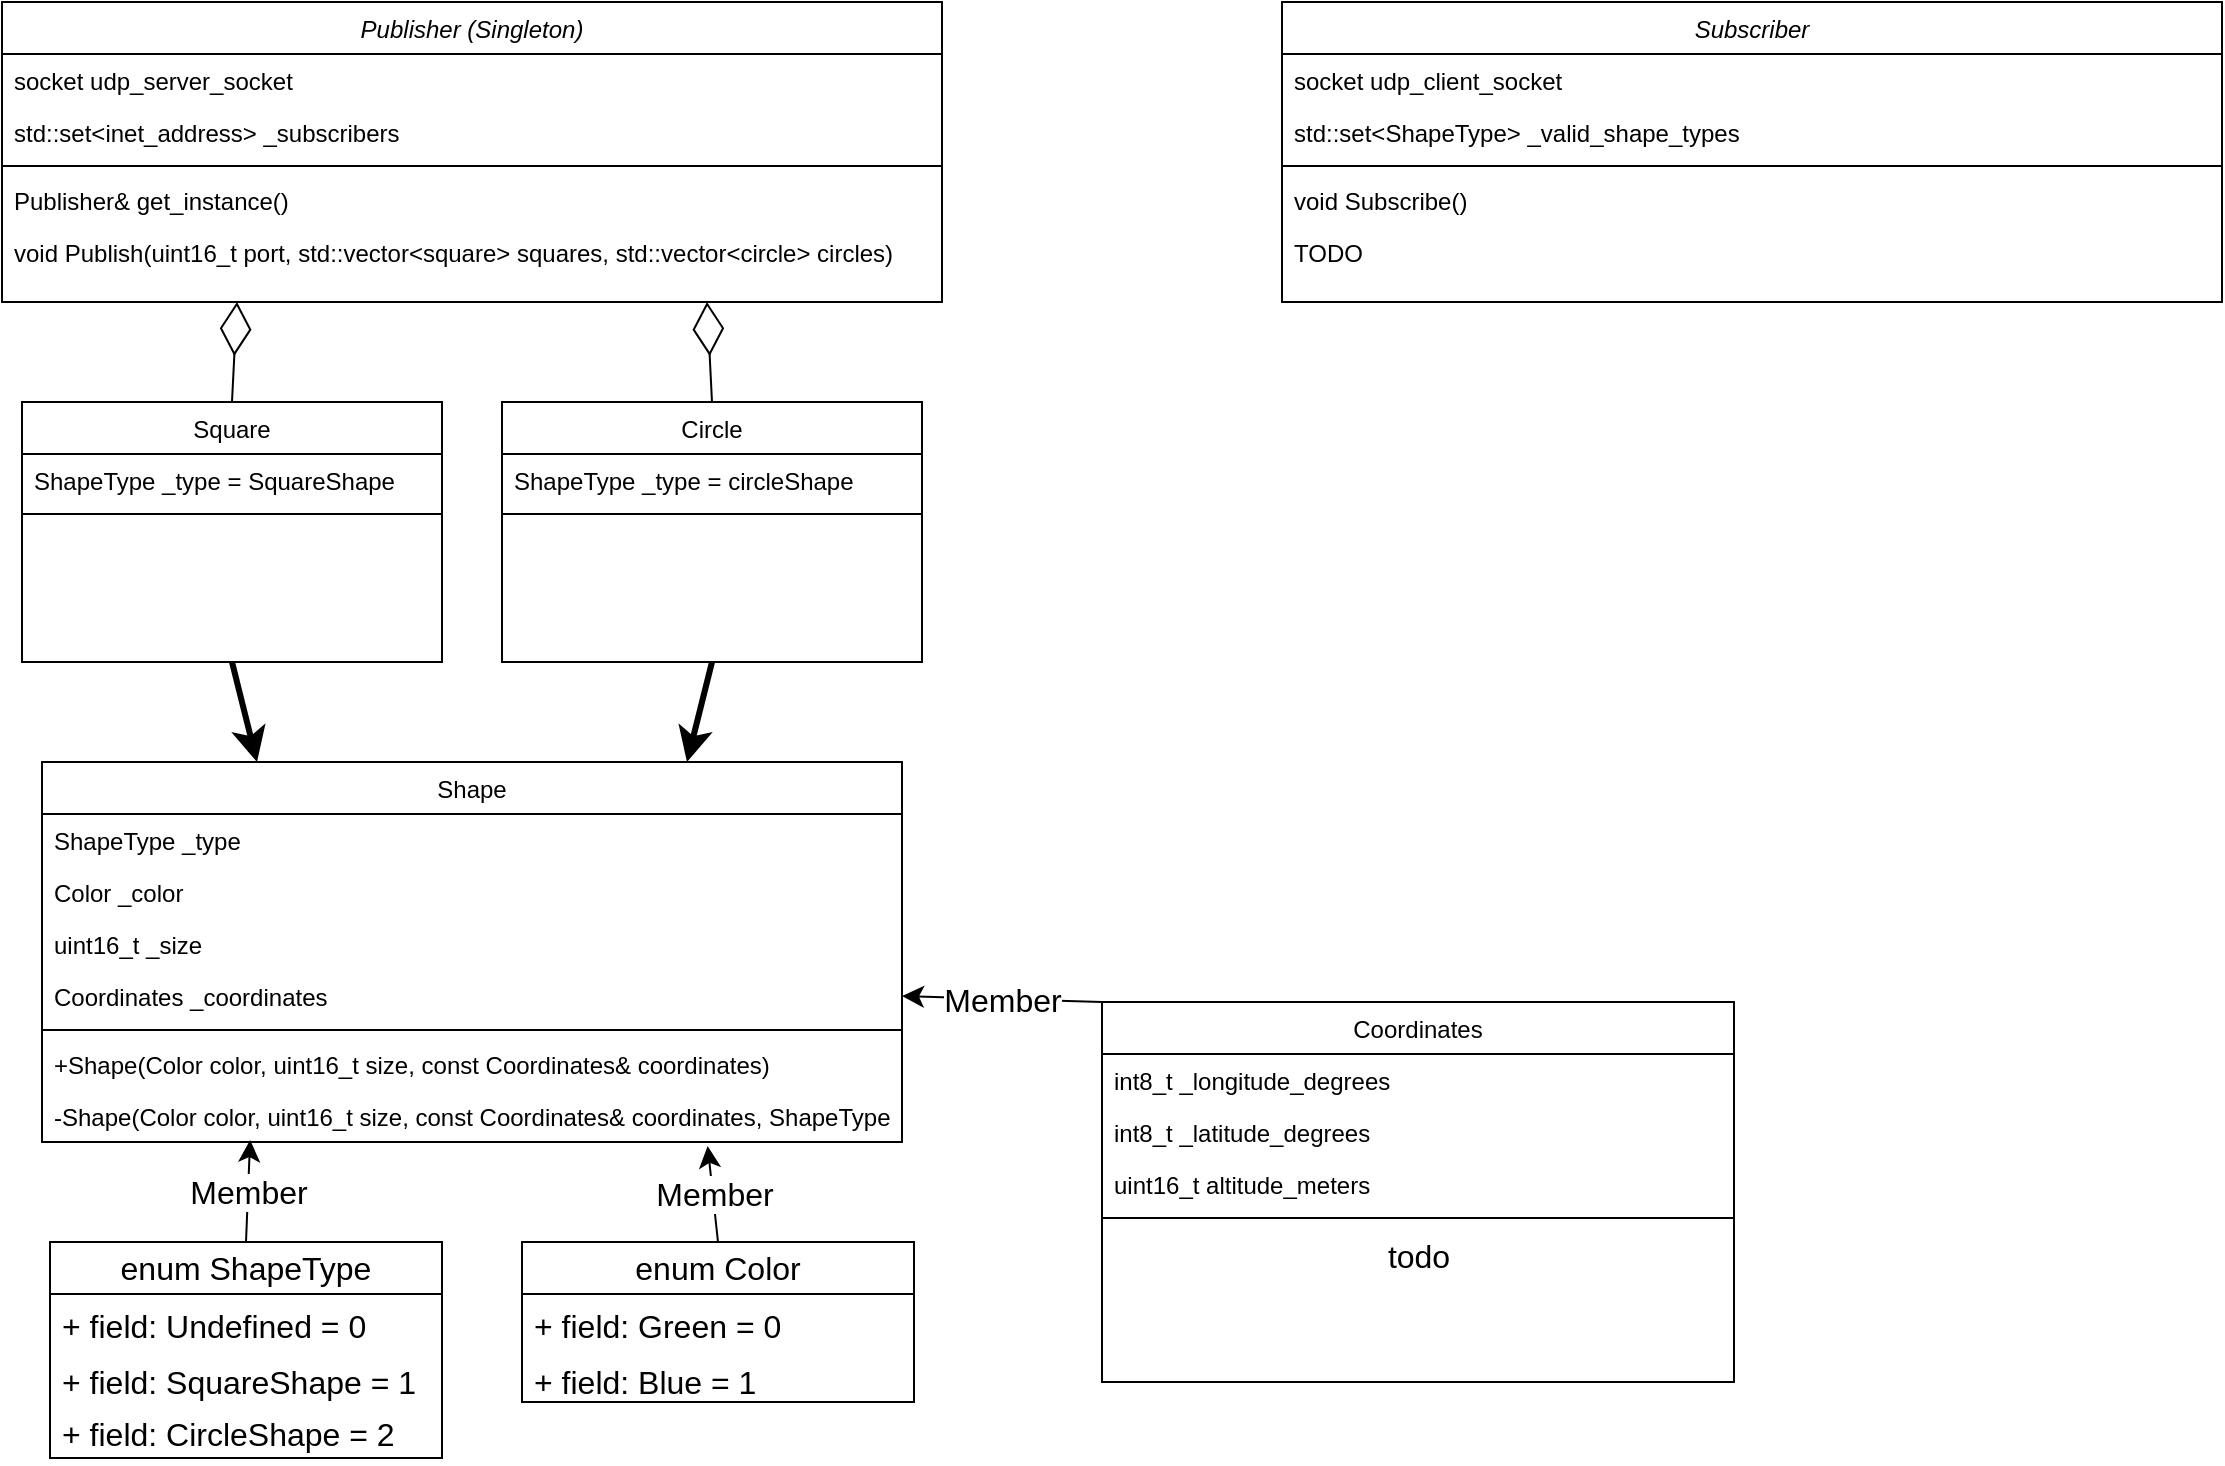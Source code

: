 <mxfile version="22.1.11" type="github">
  <diagram id="C5RBs43oDa-KdzZeNtuy" name="Page-1">
    <mxGraphModel dx="1434" dy="830" grid="1" gridSize="10" guides="1" tooltips="1" connect="1" arrows="1" fold="1" page="1" pageScale="1" pageWidth="827" pageHeight="1169" math="0" shadow="0">
      <root>
        <mxCell id="WIyWlLk6GJQsqaUBKTNV-0" />
        <mxCell id="WIyWlLk6GJQsqaUBKTNV-1" parent="WIyWlLk6GJQsqaUBKTNV-0" />
        <mxCell id="zkfFHV4jXpPFQw0GAbJ--0" value="Publisher (Singleton)" style="swimlane;fontStyle=2;align=center;verticalAlign=top;childLayout=stackLayout;horizontal=1;startSize=26;horizontalStack=0;resizeParent=1;resizeLast=0;collapsible=1;marginBottom=0;rounded=0;shadow=0;strokeWidth=1;" parent="WIyWlLk6GJQsqaUBKTNV-1" vertex="1">
          <mxGeometry y="120" width="470" height="150" as="geometry">
            <mxRectangle x="230" y="140" width="160" height="26" as="alternateBounds" />
          </mxGeometry>
        </mxCell>
        <mxCell id="zkfFHV4jXpPFQw0GAbJ--1" value="socket udp_server_socket" style="text;align=left;verticalAlign=top;spacingLeft=4;spacingRight=4;overflow=hidden;rotatable=0;points=[[0,0.5],[1,0.5]];portConstraint=eastwest;" parent="zkfFHV4jXpPFQw0GAbJ--0" vertex="1">
          <mxGeometry y="26" width="470" height="26" as="geometry" />
        </mxCell>
        <mxCell id="zkfFHV4jXpPFQw0GAbJ--2" value="std::set&lt;inet_address&gt; _subscribers" style="text;align=left;verticalAlign=top;spacingLeft=4;spacingRight=4;overflow=hidden;rotatable=0;points=[[0,0.5],[1,0.5]];portConstraint=eastwest;rounded=0;shadow=0;html=0;" parent="zkfFHV4jXpPFQw0GAbJ--0" vertex="1">
          <mxGeometry y="52" width="470" height="26" as="geometry" />
        </mxCell>
        <mxCell id="zkfFHV4jXpPFQw0GAbJ--4" value="" style="line;html=1;strokeWidth=1;align=left;verticalAlign=middle;spacingTop=-1;spacingLeft=3;spacingRight=3;rotatable=0;labelPosition=right;points=[];portConstraint=eastwest;" parent="zkfFHV4jXpPFQw0GAbJ--0" vertex="1">
          <mxGeometry y="78" width="470" height="8" as="geometry" />
        </mxCell>
        <mxCell id="zkfFHV4jXpPFQw0GAbJ--5" value="Publisher&amp; get_instance()" style="text;align=left;verticalAlign=top;spacingLeft=4;spacingRight=4;overflow=hidden;rotatable=0;points=[[0,0.5],[1,0.5]];portConstraint=eastwest;" parent="zkfFHV4jXpPFQw0GAbJ--0" vertex="1">
          <mxGeometry y="86" width="470" height="26" as="geometry" />
        </mxCell>
        <mxCell id="IdNMKk3uAsHPZ-OxQO7P-3" value="void Publish(uint16_t port, std::vector&lt;square&gt; squares, std::vector&lt;circle&gt; circles)" style="text;align=left;verticalAlign=top;spacingLeft=4;spacingRight=4;overflow=hidden;rotatable=0;points=[[0,0.5],[1,0.5]];portConstraint=eastwest;" vertex="1" parent="zkfFHV4jXpPFQw0GAbJ--0">
          <mxGeometry y="112" width="470" height="26" as="geometry" />
        </mxCell>
        <mxCell id="zkfFHV4jXpPFQw0GAbJ--6" value="Shape" style="swimlane;fontStyle=0;align=center;verticalAlign=top;childLayout=stackLayout;horizontal=1;startSize=26;horizontalStack=0;resizeParent=1;resizeLast=0;collapsible=1;marginBottom=0;rounded=0;shadow=0;strokeWidth=1;" parent="WIyWlLk6GJQsqaUBKTNV-1" vertex="1">
          <mxGeometry x="20" y="500" width="430" height="190" as="geometry">
            <mxRectangle x="130" y="380" width="160" height="26" as="alternateBounds" />
          </mxGeometry>
        </mxCell>
        <mxCell id="zkfFHV4jXpPFQw0GAbJ--7" value="ShapeType _type" style="text;align=left;verticalAlign=top;spacingLeft=4;spacingRight=4;overflow=hidden;rotatable=0;points=[[0,0.5],[1,0.5]];portConstraint=eastwest;" parent="zkfFHV4jXpPFQw0GAbJ--6" vertex="1">
          <mxGeometry y="26" width="430" height="26" as="geometry" />
        </mxCell>
        <mxCell id="zkfFHV4jXpPFQw0GAbJ--8" value="Color _color" style="text;align=left;verticalAlign=top;spacingLeft=4;spacingRight=4;overflow=hidden;rotatable=0;points=[[0,0.5],[1,0.5]];portConstraint=eastwest;rounded=0;shadow=0;html=0;" parent="zkfFHV4jXpPFQw0GAbJ--6" vertex="1">
          <mxGeometry y="52" width="430" height="26" as="geometry" />
        </mxCell>
        <mxCell id="IdNMKk3uAsHPZ-OxQO7P-5" value="uint16_t _size" style="text;align=left;verticalAlign=top;spacingLeft=4;spacingRight=4;overflow=hidden;rotatable=0;points=[[0,0.5],[1,0.5]];portConstraint=eastwest;rounded=0;shadow=0;html=0;" vertex="1" parent="zkfFHV4jXpPFQw0GAbJ--6">
          <mxGeometry y="78" width="430" height="26" as="geometry" />
        </mxCell>
        <mxCell id="IdNMKk3uAsHPZ-OxQO7P-6" value="Coordinates _coordinates" style="text;align=left;verticalAlign=top;spacingLeft=4;spacingRight=4;overflow=hidden;rotatable=0;points=[[0,0.5],[1,0.5]];portConstraint=eastwest;rounded=0;shadow=0;html=0;" vertex="1" parent="zkfFHV4jXpPFQw0GAbJ--6">
          <mxGeometry y="104" width="430" height="26" as="geometry" />
        </mxCell>
        <mxCell id="zkfFHV4jXpPFQw0GAbJ--9" value="" style="line;html=1;strokeWidth=1;align=left;verticalAlign=middle;spacingTop=-1;spacingLeft=3;spacingRight=3;rotatable=0;labelPosition=right;points=[];portConstraint=eastwest;" parent="zkfFHV4jXpPFQw0GAbJ--6" vertex="1">
          <mxGeometry y="130" width="430" height="8" as="geometry" />
        </mxCell>
        <mxCell id="zkfFHV4jXpPFQw0GAbJ--11" value="+Shape(Color color, uint16_t size, const Coordinates&amp; coordinates)" style="text;align=left;verticalAlign=top;spacingLeft=4;spacingRight=4;overflow=hidden;rotatable=0;points=[[0,0.5],[1,0.5]];portConstraint=eastwest;" parent="zkfFHV4jXpPFQw0GAbJ--6" vertex="1">
          <mxGeometry y="138" width="430" height="26" as="geometry" />
        </mxCell>
        <mxCell id="IdNMKk3uAsHPZ-OxQO7P-7" value="-Shape(Color color, uint16_t size, const Coordinates&amp; coordinates, ShapeType type)" style="text;align=left;verticalAlign=top;spacingLeft=4;spacingRight=4;overflow=hidden;rotatable=0;points=[[0,0.5],[1,0.5]];portConstraint=eastwest;" vertex="1" parent="zkfFHV4jXpPFQw0GAbJ--6">
          <mxGeometry y="164" width="430" height="26" as="geometry" />
        </mxCell>
        <mxCell id="zkfFHV4jXpPFQw0GAbJ--17" value="Circle" style="swimlane;fontStyle=0;align=center;verticalAlign=top;childLayout=stackLayout;horizontal=1;startSize=26;horizontalStack=0;resizeParent=1;resizeLast=0;collapsible=1;marginBottom=0;rounded=0;shadow=0;strokeWidth=1;" parent="WIyWlLk6GJQsqaUBKTNV-1" vertex="1">
          <mxGeometry x="250" y="320" width="210" height="130" as="geometry">
            <mxRectangle x="550" y="140" width="160" height="26" as="alternateBounds" />
          </mxGeometry>
        </mxCell>
        <mxCell id="zkfFHV4jXpPFQw0GAbJ--18" value="ShapeType _type = circleShape" style="text;align=left;verticalAlign=top;spacingLeft=4;spacingRight=4;overflow=hidden;rotatable=0;points=[[0,0.5],[1,0.5]];portConstraint=eastwest;" parent="zkfFHV4jXpPFQw0GAbJ--17" vertex="1">
          <mxGeometry y="26" width="210" height="26" as="geometry" />
        </mxCell>
        <mxCell id="zkfFHV4jXpPFQw0GAbJ--23" value="" style="line;html=1;strokeWidth=1;align=left;verticalAlign=middle;spacingTop=-1;spacingLeft=3;spacingRight=3;rotatable=0;labelPosition=right;points=[];portConstraint=eastwest;" parent="zkfFHV4jXpPFQw0GAbJ--17" vertex="1">
          <mxGeometry y="52" width="210" height="8" as="geometry" />
        </mxCell>
        <mxCell id="IdNMKk3uAsHPZ-OxQO7P-8" value="Square" style="swimlane;fontStyle=0;align=center;verticalAlign=top;childLayout=stackLayout;horizontal=1;startSize=26;horizontalStack=0;resizeParent=1;resizeLast=0;collapsible=1;marginBottom=0;rounded=0;shadow=0;strokeWidth=1;" vertex="1" parent="WIyWlLk6GJQsqaUBKTNV-1">
          <mxGeometry x="10" y="320" width="210" height="130" as="geometry">
            <mxRectangle x="550" y="140" width="160" height="26" as="alternateBounds" />
          </mxGeometry>
        </mxCell>
        <mxCell id="IdNMKk3uAsHPZ-OxQO7P-9" value="ShapeType _type = SquareShape" style="text;align=left;verticalAlign=top;spacingLeft=4;spacingRight=4;overflow=hidden;rotatable=0;points=[[0,0.5],[1,0.5]];portConstraint=eastwest;" vertex="1" parent="IdNMKk3uAsHPZ-OxQO7P-8">
          <mxGeometry y="26" width="210" height="26" as="geometry" />
        </mxCell>
        <mxCell id="IdNMKk3uAsHPZ-OxQO7P-10" value="" style="line;html=1;strokeWidth=1;align=left;verticalAlign=middle;spacingTop=-1;spacingLeft=3;spacingRight=3;rotatable=0;labelPosition=right;points=[];portConstraint=eastwest;" vertex="1" parent="IdNMKk3uAsHPZ-OxQO7P-8">
          <mxGeometry y="52" width="210" height="8" as="geometry" />
        </mxCell>
        <mxCell id="IdNMKk3uAsHPZ-OxQO7P-14" value="" style="endArrow=classic;html=1;rounded=0;fontSize=12;startSize=8;endSize=8;curved=1;exitX=0.5;exitY=1;exitDx=0;exitDy=0;entryX=0.75;entryY=0;entryDx=0;entryDy=0;strokeWidth=3;" edge="1" parent="WIyWlLk6GJQsqaUBKTNV-1" source="zkfFHV4jXpPFQw0GAbJ--17" target="zkfFHV4jXpPFQw0GAbJ--6">
          <mxGeometry width="50" height="50" relative="1" as="geometry">
            <mxPoint x="340" y="570" as="sourcePoint" />
            <mxPoint x="240" y="490" as="targetPoint" />
          </mxGeometry>
        </mxCell>
        <mxCell id="IdNMKk3uAsHPZ-OxQO7P-15" value="" style="endArrow=classic;html=1;rounded=0;fontSize=12;startSize=8;endSize=8;curved=1;exitX=0.5;exitY=1;exitDx=0;exitDy=0;entryX=0.25;entryY=0;entryDx=0;entryDy=0;strokeWidth=3;" edge="1" parent="WIyWlLk6GJQsqaUBKTNV-1" source="IdNMKk3uAsHPZ-OxQO7P-8" target="zkfFHV4jXpPFQw0GAbJ--6">
          <mxGeometry width="50" height="50" relative="1" as="geometry">
            <mxPoint x="365" y="460" as="sourcePoint" />
            <mxPoint x="353" y="510" as="targetPoint" />
          </mxGeometry>
        </mxCell>
        <mxCell id="IdNMKk3uAsHPZ-OxQO7P-16" value="" style="endArrow=diamondThin;endFill=0;endSize=24;html=1;rounded=0;fontSize=12;curved=1;exitX=0.5;exitY=0;exitDx=0;exitDy=0;entryX=0.75;entryY=1;entryDx=0;entryDy=0;" edge="1" parent="WIyWlLk6GJQsqaUBKTNV-1" source="zkfFHV4jXpPFQw0GAbJ--17" target="zkfFHV4jXpPFQw0GAbJ--0">
          <mxGeometry width="160" relative="1" as="geometry">
            <mxPoint x="460" y="430" as="sourcePoint" />
            <mxPoint x="240" y="280" as="targetPoint" />
          </mxGeometry>
        </mxCell>
        <mxCell id="IdNMKk3uAsHPZ-OxQO7P-18" value="" style="endArrow=diamondThin;endFill=0;endSize=24;html=1;rounded=0;fontSize=12;curved=1;exitX=0.5;exitY=0;exitDx=0;exitDy=0;entryX=0.25;entryY=1;entryDx=0;entryDy=0;" edge="1" parent="WIyWlLk6GJQsqaUBKTNV-1" source="IdNMKk3uAsHPZ-OxQO7P-8" target="zkfFHV4jXpPFQw0GAbJ--0">
          <mxGeometry width="160" relative="1" as="geometry">
            <mxPoint x="133" y="330" as="sourcePoint" />
            <mxPoint x="130" y="280" as="targetPoint" />
          </mxGeometry>
        </mxCell>
        <mxCell id="IdNMKk3uAsHPZ-OxQO7P-23" value="enum ShapeType" style="swimlane;fontStyle=0;childLayout=stackLayout;horizontal=1;startSize=26;fillColor=none;horizontalStack=0;resizeParent=1;resizeParentMax=0;resizeLast=0;collapsible=1;marginBottom=0;whiteSpace=wrap;html=1;fontSize=16;" vertex="1" parent="WIyWlLk6GJQsqaUBKTNV-1">
          <mxGeometry x="24" y="740" width="196" height="108" as="geometry" />
        </mxCell>
        <mxCell id="IdNMKk3uAsHPZ-OxQO7P-27" value="+ field: Undefined = 0" style="text;strokeColor=none;fillColor=none;align=left;verticalAlign=top;spacingLeft=4;spacingRight=4;overflow=hidden;rotatable=0;points=[[0,0.5],[1,0.5]];portConstraint=eastwest;whiteSpace=wrap;html=1;fontSize=16;" vertex="1" parent="IdNMKk3uAsHPZ-OxQO7P-23">
          <mxGeometry y="26" width="196" height="28" as="geometry" />
        </mxCell>
        <mxCell id="IdNMKk3uAsHPZ-OxQO7P-24" value="+ field: SquareShape = 1" style="text;strokeColor=none;fillColor=none;align=left;verticalAlign=top;spacingLeft=4;spacingRight=4;overflow=hidden;rotatable=0;points=[[0,0.5],[1,0.5]];portConstraint=eastwest;whiteSpace=wrap;html=1;fontSize=16;" vertex="1" parent="IdNMKk3uAsHPZ-OxQO7P-23">
          <mxGeometry y="54" width="196" height="26" as="geometry" />
        </mxCell>
        <mxCell id="IdNMKk3uAsHPZ-OxQO7P-25" value="+ field: CircleShape = 2" style="text;strokeColor=none;fillColor=none;align=left;verticalAlign=top;spacingLeft=4;spacingRight=4;overflow=hidden;rotatable=0;points=[[0,0.5],[1,0.5]];portConstraint=eastwest;whiteSpace=wrap;html=1;fontSize=16;" vertex="1" parent="IdNMKk3uAsHPZ-OxQO7P-23">
          <mxGeometry y="80" width="196" height="28" as="geometry" />
        </mxCell>
        <mxCell id="IdNMKk3uAsHPZ-OxQO7P-28" value="enum Color" style="swimlane;fontStyle=0;childLayout=stackLayout;horizontal=1;startSize=26;fillColor=none;horizontalStack=0;resizeParent=1;resizeParentMax=0;resizeLast=0;collapsible=1;marginBottom=0;whiteSpace=wrap;html=1;fontSize=16;" vertex="1" parent="WIyWlLk6GJQsqaUBKTNV-1">
          <mxGeometry x="260" y="740" width="196" height="80" as="geometry" />
        </mxCell>
        <mxCell id="IdNMKk3uAsHPZ-OxQO7P-29" value="+ field: Green = 0" style="text;strokeColor=none;fillColor=none;align=left;verticalAlign=top;spacingLeft=4;spacingRight=4;overflow=hidden;rotatable=0;points=[[0,0.5],[1,0.5]];portConstraint=eastwest;whiteSpace=wrap;html=1;fontSize=16;" vertex="1" parent="IdNMKk3uAsHPZ-OxQO7P-28">
          <mxGeometry y="26" width="196" height="28" as="geometry" />
        </mxCell>
        <mxCell id="IdNMKk3uAsHPZ-OxQO7P-30" value="+ field: Blue = 1" style="text;strokeColor=none;fillColor=none;align=left;verticalAlign=top;spacingLeft=4;spacingRight=4;overflow=hidden;rotatable=0;points=[[0,0.5],[1,0.5]];portConstraint=eastwest;whiteSpace=wrap;html=1;fontSize=16;" vertex="1" parent="IdNMKk3uAsHPZ-OxQO7P-28">
          <mxGeometry y="54" width="196" height="26" as="geometry" />
        </mxCell>
        <mxCell id="IdNMKk3uAsHPZ-OxQO7P-32" value="Coordinates" style="swimlane;fontStyle=0;align=center;verticalAlign=top;childLayout=stackLayout;horizontal=1;startSize=26;horizontalStack=0;resizeParent=1;resizeLast=0;collapsible=1;marginBottom=0;rounded=0;shadow=0;strokeWidth=1;" vertex="1" parent="WIyWlLk6GJQsqaUBKTNV-1">
          <mxGeometry x="550" y="620" width="316" height="190" as="geometry">
            <mxRectangle x="130" y="380" width="160" height="26" as="alternateBounds" />
          </mxGeometry>
        </mxCell>
        <mxCell id="IdNMKk3uAsHPZ-OxQO7P-33" value="int8_t _longitude_degrees" style="text;align=left;verticalAlign=top;spacingLeft=4;spacingRight=4;overflow=hidden;rotatable=0;points=[[0,0.5],[1,0.5]];portConstraint=eastwest;" vertex="1" parent="IdNMKk3uAsHPZ-OxQO7P-32">
          <mxGeometry y="26" width="316" height="26" as="geometry" />
        </mxCell>
        <mxCell id="IdNMKk3uAsHPZ-OxQO7P-34" value="int8_t _latitude_degrees" style="text;align=left;verticalAlign=top;spacingLeft=4;spacingRight=4;overflow=hidden;rotatable=0;points=[[0,0.5],[1,0.5]];portConstraint=eastwest;rounded=0;shadow=0;html=0;" vertex="1" parent="IdNMKk3uAsHPZ-OxQO7P-32">
          <mxGeometry y="52" width="316" height="26" as="geometry" />
        </mxCell>
        <mxCell id="IdNMKk3uAsHPZ-OxQO7P-35" value="uint16_t altitude_meters" style="text;align=left;verticalAlign=top;spacingLeft=4;spacingRight=4;overflow=hidden;rotatable=0;points=[[0,0.5],[1,0.5]];portConstraint=eastwest;rounded=0;shadow=0;html=0;" vertex="1" parent="IdNMKk3uAsHPZ-OxQO7P-32">
          <mxGeometry y="78" width="316" height="26" as="geometry" />
        </mxCell>
        <mxCell id="IdNMKk3uAsHPZ-OxQO7P-37" value="" style="line;html=1;strokeWidth=1;align=left;verticalAlign=middle;spacingTop=-1;spacingLeft=3;spacingRight=3;rotatable=0;labelPosition=right;points=[];portConstraint=eastwest;" vertex="1" parent="IdNMKk3uAsHPZ-OxQO7P-32">
          <mxGeometry y="104" width="316" height="8" as="geometry" />
        </mxCell>
        <mxCell id="IdNMKk3uAsHPZ-OxQO7P-40" value="todo" style="text;html=1;align=center;verticalAlign=middle;resizable=0;points=[];autosize=1;strokeColor=none;fillColor=none;fontSize=16;" vertex="1" parent="IdNMKk3uAsHPZ-OxQO7P-32">
          <mxGeometry y="112" width="316" height="30" as="geometry" />
        </mxCell>
        <mxCell id="IdNMKk3uAsHPZ-OxQO7P-41" value="" style="endArrow=classic;html=1;rounded=0;fontSize=12;startSize=8;endSize=8;curved=1;exitX=0;exitY=0;exitDx=0;exitDy=0;entryX=1;entryY=0.5;entryDx=0;entryDy=0;" edge="1" parent="WIyWlLk6GJQsqaUBKTNV-1" source="IdNMKk3uAsHPZ-OxQO7P-32" target="IdNMKk3uAsHPZ-OxQO7P-6">
          <mxGeometry relative="1" as="geometry">
            <mxPoint x="530" y="500" as="sourcePoint" />
            <mxPoint x="630" y="500" as="targetPoint" />
          </mxGeometry>
        </mxCell>
        <mxCell id="IdNMKk3uAsHPZ-OxQO7P-42" value="Member" style="edgeLabel;resizable=0;html=1;align=center;verticalAlign=middle;fontSize=16;" connectable="0" vertex="1" parent="IdNMKk3uAsHPZ-OxQO7P-41">
          <mxGeometry relative="1" as="geometry" />
        </mxCell>
        <mxCell id="IdNMKk3uAsHPZ-OxQO7P-44" value="" style="endArrow=classic;html=1;rounded=0;fontSize=12;startSize=8;endSize=8;curved=1;exitX=0.5;exitY=0;exitDx=0;exitDy=0;entryX=0.242;entryY=0.962;entryDx=0;entryDy=0;entryPerimeter=0;" edge="1" parent="WIyWlLk6GJQsqaUBKTNV-1" source="IdNMKk3uAsHPZ-OxQO7P-23" target="IdNMKk3uAsHPZ-OxQO7P-7">
          <mxGeometry relative="1" as="geometry">
            <mxPoint x="230" y="662" as="sourcePoint" />
            <mxPoint x="100" y="729" as="targetPoint" />
          </mxGeometry>
        </mxCell>
        <mxCell id="IdNMKk3uAsHPZ-OxQO7P-45" value="Member" style="edgeLabel;resizable=0;html=1;align=center;verticalAlign=middle;fontSize=16;" connectable="0" vertex="1" parent="IdNMKk3uAsHPZ-OxQO7P-44">
          <mxGeometry relative="1" as="geometry" />
        </mxCell>
        <mxCell id="IdNMKk3uAsHPZ-OxQO7P-46" value="" style="endArrow=classic;html=1;rounded=0;fontSize=12;startSize=8;endSize=8;curved=1;exitX=0.5;exitY=0;exitDx=0;exitDy=0;entryX=0.774;entryY=1.077;entryDx=0;entryDy=0;entryPerimeter=0;" edge="1" parent="WIyWlLk6GJQsqaUBKTNV-1" source="IdNMKk3uAsHPZ-OxQO7P-28" target="IdNMKk3uAsHPZ-OxQO7P-7">
          <mxGeometry relative="1" as="geometry">
            <mxPoint x="351" y="741" as="sourcePoint" />
            <mxPoint x="353" y="690" as="targetPoint" />
            <Array as="points" />
          </mxGeometry>
        </mxCell>
        <mxCell id="IdNMKk3uAsHPZ-OxQO7P-47" value="Member" style="edgeLabel;resizable=0;html=1;align=center;verticalAlign=middle;fontSize=16;" connectable="0" vertex="1" parent="IdNMKk3uAsHPZ-OxQO7P-46">
          <mxGeometry relative="1" as="geometry" />
        </mxCell>
        <mxCell id="IdNMKk3uAsHPZ-OxQO7P-48" value="Subscriber" style="swimlane;fontStyle=2;align=center;verticalAlign=top;childLayout=stackLayout;horizontal=1;startSize=26;horizontalStack=0;resizeParent=1;resizeLast=0;collapsible=1;marginBottom=0;rounded=0;shadow=0;strokeWidth=1;" vertex="1" parent="WIyWlLk6GJQsqaUBKTNV-1">
          <mxGeometry x="640" y="120" width="470" height="150" as="geometry">
            <mxRectangle x="230" y="140" width="160" height="26" as="alternateBounds" />
          </mxGeometry>
        </mxCell>
        <mxCell id="IdNMKk3uAsHPZ-OxQO7P-49" value="socket udp_client_socket" style="text;align=left;verticalAlign=top;spacingLeft=4;spacingRight=4;overflow=hidden;rotatable=0;points=[[0,0.5],[1,0.5]];portConstraint=eastwest;" vertex="1" parent="IdNMKk3uAsHPZ-OxQO7P-48">
          <mxGeometry y="26" width="470" height="26" as="geometry" />
        </mxCell>
        <mxCell id="IdNMKk3uAsHPZ-OxQO7P-50" value="std::set&lt;ShapeType&gt; _valid_shape_types" style="text;align=left;verticalAlign=top;spacingLeft=4;spacingRight=4;overflow=hidden;rotatable=0;points=[[0,0.5],[1,0.5]];portConstraint=eastwest;rounded=0;shadow=0;html=0;" vertex="1" parent="IdNMKk3uAsHPZ-OxQO7P-48">
          <mxGeometry y="52" width="470" height="26" as="geometry" />
        </mxCell>
        <mxCell id="IdNMKk3uAsHPZ-OxQO7P-51" value="" style="line;html=1;strokeWidth=1;align=left;verticalAlign=middle;spacingTop=-1;spacingLeft=3;spacingRight=3;rotatable=0;labelPosition=right;points=[];portConstraint=eastwest;" vertex="1" parent="IdNMKk3uAsHPZ-OxQO7P-48">
          <mxGeometry y="78" width="470" height="8" as="geometry" />
        </mxCell>
        <mxCell id="IdNMKk3uAsHPZ-OxQO7P-53" value="void Subscribe()" style="text;align=left;verticalAlign=top;spacingLeft=4;spacingRight=4;overflow=hidden;rotatable=0;points=[[0,0.5],[1,0.5]];portConstraint=eastwest;" vertex="1" parent="IdNMKk3uAsHPZ-OxQO7P-48">
          <mxGeometry y="86" width="470" height="26" as="geometry" />
        </mxCell>
        <mxCell id="IdNMKk3uAsHPZ-OxQO7P-54" value="TODO" style="text;align=left;verticalAlign=top;spacingLeft=4;spacingRight=4;overflow=hidden;rotatable=0;points=[[0,0.5],[1,0.5]];portConstraint=eastwest;" vertex="1" parent="IdNMKk3uAsHPZ-OxQO7P-48">
          <mxGeometry y="112" width="470" height="26" as="geometry" />
        </mxCell>
      </root>
    </mxGraphModel>
  </diagram>
</mxfile>

